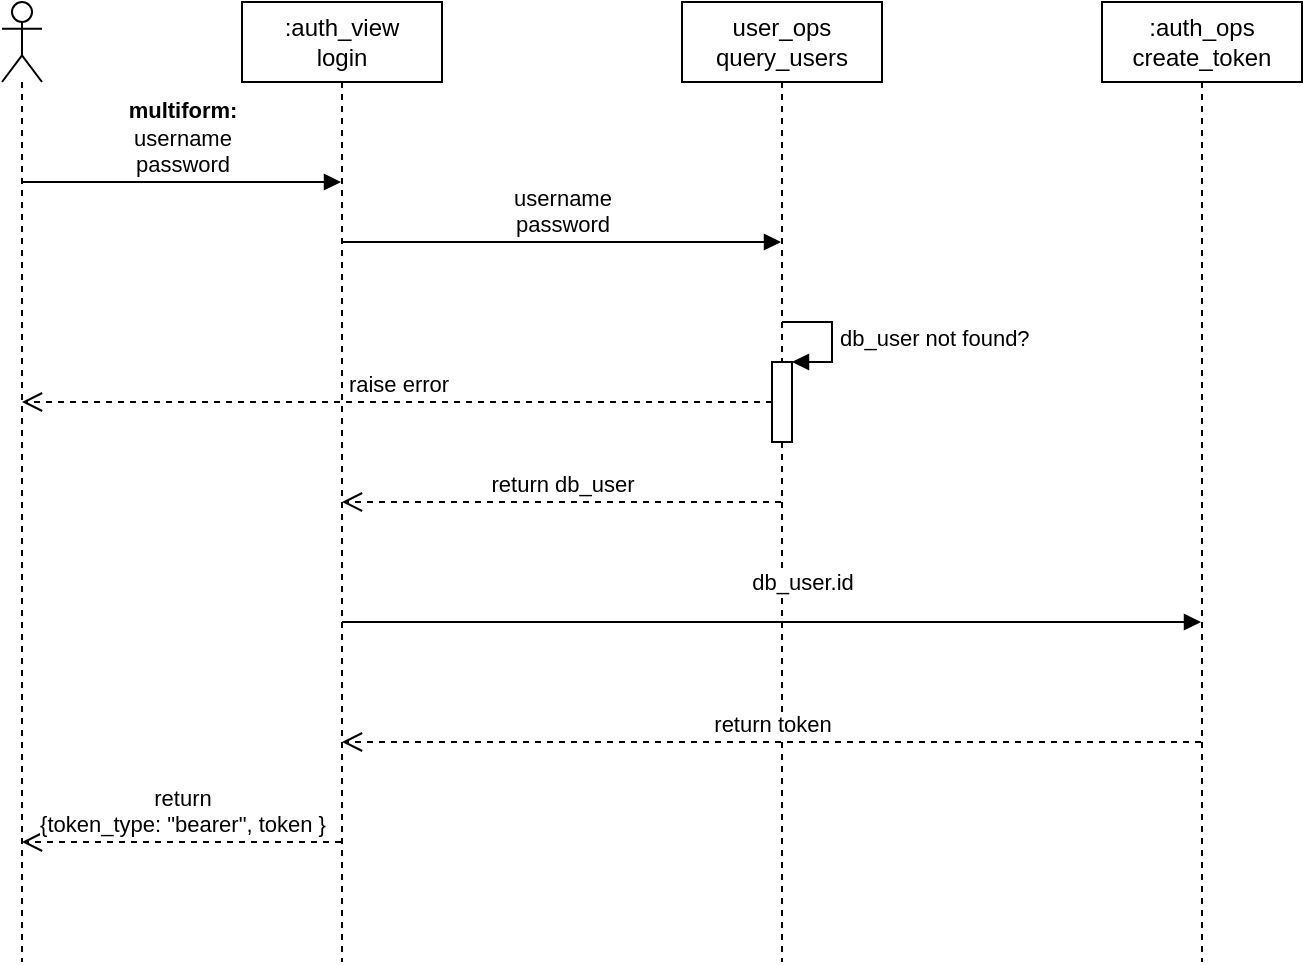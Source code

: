 <mxfile version="14.3.0" type="device"><diagram name="Page-1" id="e56a1550-8fbb-45ad-956c-1786394a9013"><mxGraphModel dx="3004" dy="542" grid="1" gridSize="10" guides="1" tooltips="1" connect="1" arrows="1" fold="1" page="1" pageScale="1" pageWidth="1100" pageHeight="850" background="#ffffff" math="0" shadow="0"><root><mxCell id="0"/><mxCell id="1" parent="0"/><mxCell id="9zoFxFpzhjPXrK-lzfFK-160" value="" style="shape=umlLifeline;participant=umlActor;perimeter=lifelinePerimeter;whiteSpace=wrap;html=1;container=1;collapsible=0;recursiveResize=0;verticalAlign=top;spacingTop=36;outlineConnect=0;" parent="1" vertex="1"><mxGeometry x="20" y="1070" width="20" height="480" as="geometry"/></mxCell><mxCell id="9zoFxFpzhjPXrK-lzfFK-161" value="&lt;div&gt;&lt;b&gt;multiform:&lt;/b&gt;&lt;/div&gt;&lt;div&gt;username&lt;/div&gt;&lt;div&gt;password&lt;br&gt;&lt;/div&gt;" style="html=1;verticalAlign=bottom;endArrow=block;" parent="1" source="9zoFxFpzhjPXrK-lzfFK-160" target="9zoFxFpzhjPXrK-lzfFK-162" edge="1"><mxGeometry width="80" relative="1" as="geometry"><mxPoint x="100" y="1130" as="sourcePoint"/><mxPoint x="180" y="1130" as="targetPoint"/><Array as="points"><mxPoint x="60" y="1160"/></Array></mxGeometry></mxCell><mxCell id="9zoFxFpzhjPXrK-lzfFK-162" value="&lt;div&gt;:auth_view&lt;/div&gt;&lt;div&gt;login&lt;br&gt;&lt;/div&gt;" style="shape=umlLifeline;perimeter=lifelinePerimeter;whiteSpace=wrap;html=1;container=1;collapsible=0;recursiveResize=0;outlineConnect=0;" parent="1" vertex="1"><mxGeometry x="140" y="1070" width="100" height="480" as="geometry"/></mxCell><mxCell id="9zoFxFpzhjPXrK-lzfFK-163" value="&lt;div&gt;user_ops&lt;/div&gt;&lt;div&gt;query_users&lt;br&gt;&lt;/div&gt;" style="shape=umlLifeline;perimeter=lifelinePerimeter;whiteSpace=wrap;html=1;container=1;collapsible=0;recursiveResize=0;outlineConnect=0;" parent="1" vertex="1"><mxGeometry x="360" y="1070" width="100" height="480" as="geometry"/></mxCell><mxCell id="9zoFxFpzhjPXrK-lzfFK-165" value="" style="html=1;points=[];perimeter=orthogonalPerimeter;" parent="9zoFxFpzhjPXrK-lzfFK-163" vertex="1"><mxGeometry x="45" y="180" width="10" height="40" as="geometry"/></mxCell><mxCell id="9zoFxFpzhjPXrK-lzfFK-166" value="db_user not found?" style="edgeStyle=orthogonalEdgeStyle;html=1;align=left;spacingLeft=2;endArrow=block;rounded=0;entryX=1;entryY=0;" parent="9zoFxFpzhjPXrK-lzfFK-163" target="9zoFxFpzhjPXrK-lzfFK-165" edge="1"><mxGeometry relative="1" as="geometry"><mxPoint x="50" y="160" as="sourcePoint"/><Array as="points"><mxPoint x="75" y="160"/></Array></mxGeometry></mxCell><mxCell id="9zoFxFpzhjPXrK-lzfFK-164" value="&lt;div&gt;username&lt;/div&gt;&lt;div&gt;password&lt;br&gt;&lt;/div&gt;" style="html=1;verticalAlign=bottom;endArrow=block;" parent="1" source="9zoFxFpzhjPXrK-lzfFK-162" target="9zoFxFpzhjPXrK-lzfFK-163" edge="1"><mxGeometry width="80" relative="1" as="geometry"><mxPoint x="230" y="1260" as="sourcePoint"/><mxPoint x="390" y="1260" as="targetPoint"/><Array as="points"><mxPoint x="261" y="1190"/></Array></mxGeometry></mxCell><mxCell id="9zoFxFpzhjPXrK-lzfFK-167" value="raise error" style="html=1;verticalAlign=bottom;endArrow=open;dashed=1;endSize=8;" parent="1" source="9zoFxFpzhjPXrK-lzfFK-165" target="9zoFxFpzhjPXrK-lzfFK-160" edge="1"><mxGeometry relative="1" as="geometry"><mxPoint x="330" y="1320" as="sourcePoint"/><mxPoint x="250" y="1320" as="targetPoint"/></mxGeometry></mxCell><mxCell id="9zoFxFpzhjPXrK-lzfFK-168" value="return db_user" style="html=1;verticalAlign=bottom;endArrow=open;dashed=1;endSize=8;" parent="1" source="9zoFxFpzhjPXrK-lzfFK-163" target="9zoFxFpzhjPXrK-lzfFK-162" edge="1"><mxGeometry relative="1" as="geometry"><mxPoint x="360" y="1320" as="sourcePoint"/><mxPoint x="280" y="1320" as="targetPoint"/><Array as="points"><mxPoint x="330" y="1320"/></Array></mxGeometry></mxCell><mxCell id="9zoFxFpzhjPXrK-lzfFK-169" value="&lt;div&gt;:auth_ops&lt;/div&gt;&lt;div&gt;create_token&lt;br&gt;&lt;/div&gt;" style="shape=umlLifeline;perimeter=lifelinePerimeter;whiteSpace=wrap;html=1;container=1;collapsible=0;recursiveResize=0;outlineConnect=0;" parent="1" vertex="1"><mxGeometry x="570" y="1070" width="100" height="480" as="geometry"/></mxCell><mxCell id="9zoFxFpzhjPXrK-lzfFK-170" value="db_user.id" style="endArrow=block;endFill=1;endSize=6;html=1;" parent="1" source="9zoFxFpzhjPXrK-lzfFK-162" target="9zoFxFpzhjPXrK-lzfFK-169" edge="1"><mxGeometry x="0.072" y="20" width="100" relative="1" as="geometry"><mxPoint x="220" y="1370" as="sourcePoint"/><mxPoint x="320" y="1370" as="targetPoint"/><Array as="points"><mxPoint x="220" y="1380"/><mxPoint x="420" y="1380"/><mxPoint x="560" y="1380"/><mxPoint x="590" y="1380"/></Array><mxPoint as="offset"/></mxGeometry></mxCell><mxCell id="9zoFxFpzhjPXrK-lzfFK-171" value="return token" style="html=1;verticalAlign=bottom;endArrow=open;dashed=1;endSize=8;" parent="1" source="9zoFxFpzhjPXrK-lzfFK-169" target="9zoFxFpzhjPXrK-lzfFK-162" edge="1"><mxGeometry relative="1" as="geometry"><mxPoint x="555.5" y="1510" as="sourcePoint"/><mxPoint x="180" y="1510" as="targetPoint"/><Array as="points"><mxPoint x="480" y="1440"/></Array></mxGeometry></mxCell><mxCell id="9zoFxFpzhjPXrK-lzfFK-173" value="&lt;div&gt;return&lt;/div&gt;&lt;div&gt;{token_type: &quot;bearer&quot;, token }&lt;br&gt;&lt;/div&gt;" style="html=1;verticalAlign=bottom;endArrow=open;dashed=1;endSize=8;" parent="1" source="9zoFxFpzhjPXrK-lzfFK-162" target="9zoFxFpzhjPXrK-lzfFK-160" edge="1"><mxGeometry relative="1" as="geometry"><mxPoint x="170" y="1540" as="sourcePoint"/><mxPoint x="90" y="1540" as="targetPoint"/><Array as="points"><mxPoint x="140" y="1490"/></Array></mxGeometry></mxCell></root></mxGraphModel></diagram></mxfile>